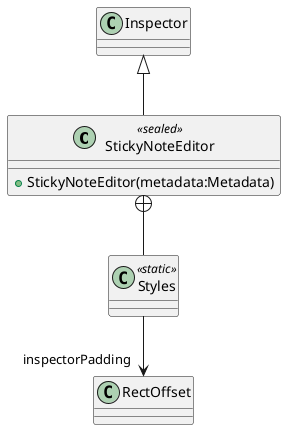 @startuml
class StickyNoteEditor <<sealed>> {
    + StickyNoteEditor(metadata:Metadata)
}
class Styles <<static>> {
}
Inspector <|-- StickyNoteEditor
StickyNoteEditor +-- Styles
Styles --> "inspectorPadding" RectOffset
@enduml
